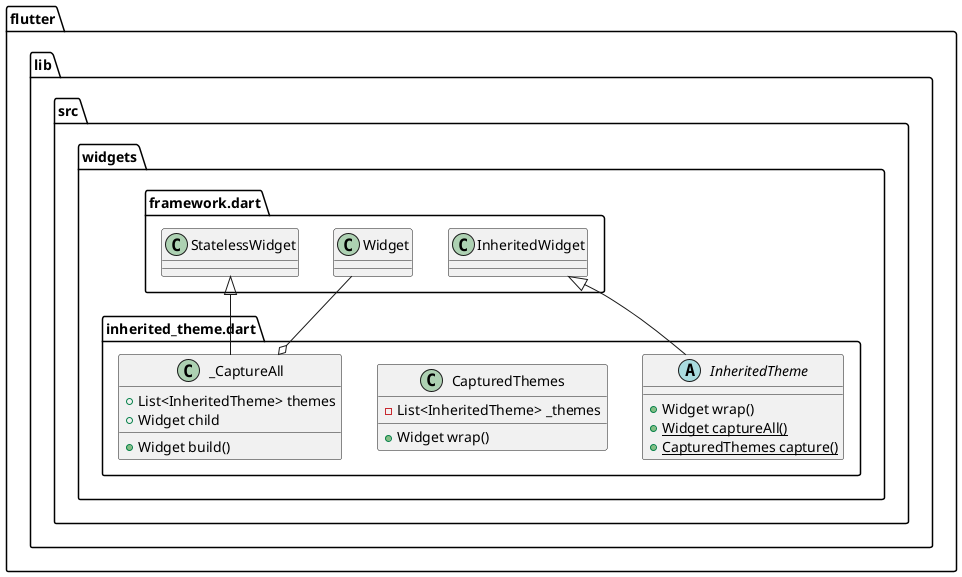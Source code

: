 @startuml
set namespaceSeparator ::

abstract class "flutter::lib::src::widgets::inherited_theme.dart::InheritedTheme" {
  +Widget wrap()
  {static} +Widget captureAll()
  {static} +CapturedThemes capture()
}

"flutter::lib::src::widgets::framework.dart::InheritedWidget" <|-- "flutter::lib::src::widgets::inherited_theme.dart::InheritedTheme"

class "flutter::lib::src::widgets::inherited_theme.dart::CapturedThemes" {
  -List<InheritedTheme> _themes
  +Widget wrap()
}

class "flutter::lib::src::widgets::inherited_theme.dart::_CaptureAll" {
  +List<InheritedTheme> themes
  +Widget child
  +Widget build()
}

"flutter::lib::src::widgets::inherited_theme.dart::_CaptureAll" o-- "flutter::lib::src::widgets::framework.dart::Widget"
"flutter::lib::src::widgets::framework.dart::StatelessWidget" <|-- "flutter::lib::src::widgets::inherited_theme.dart::_CaptureAll"


@enduml